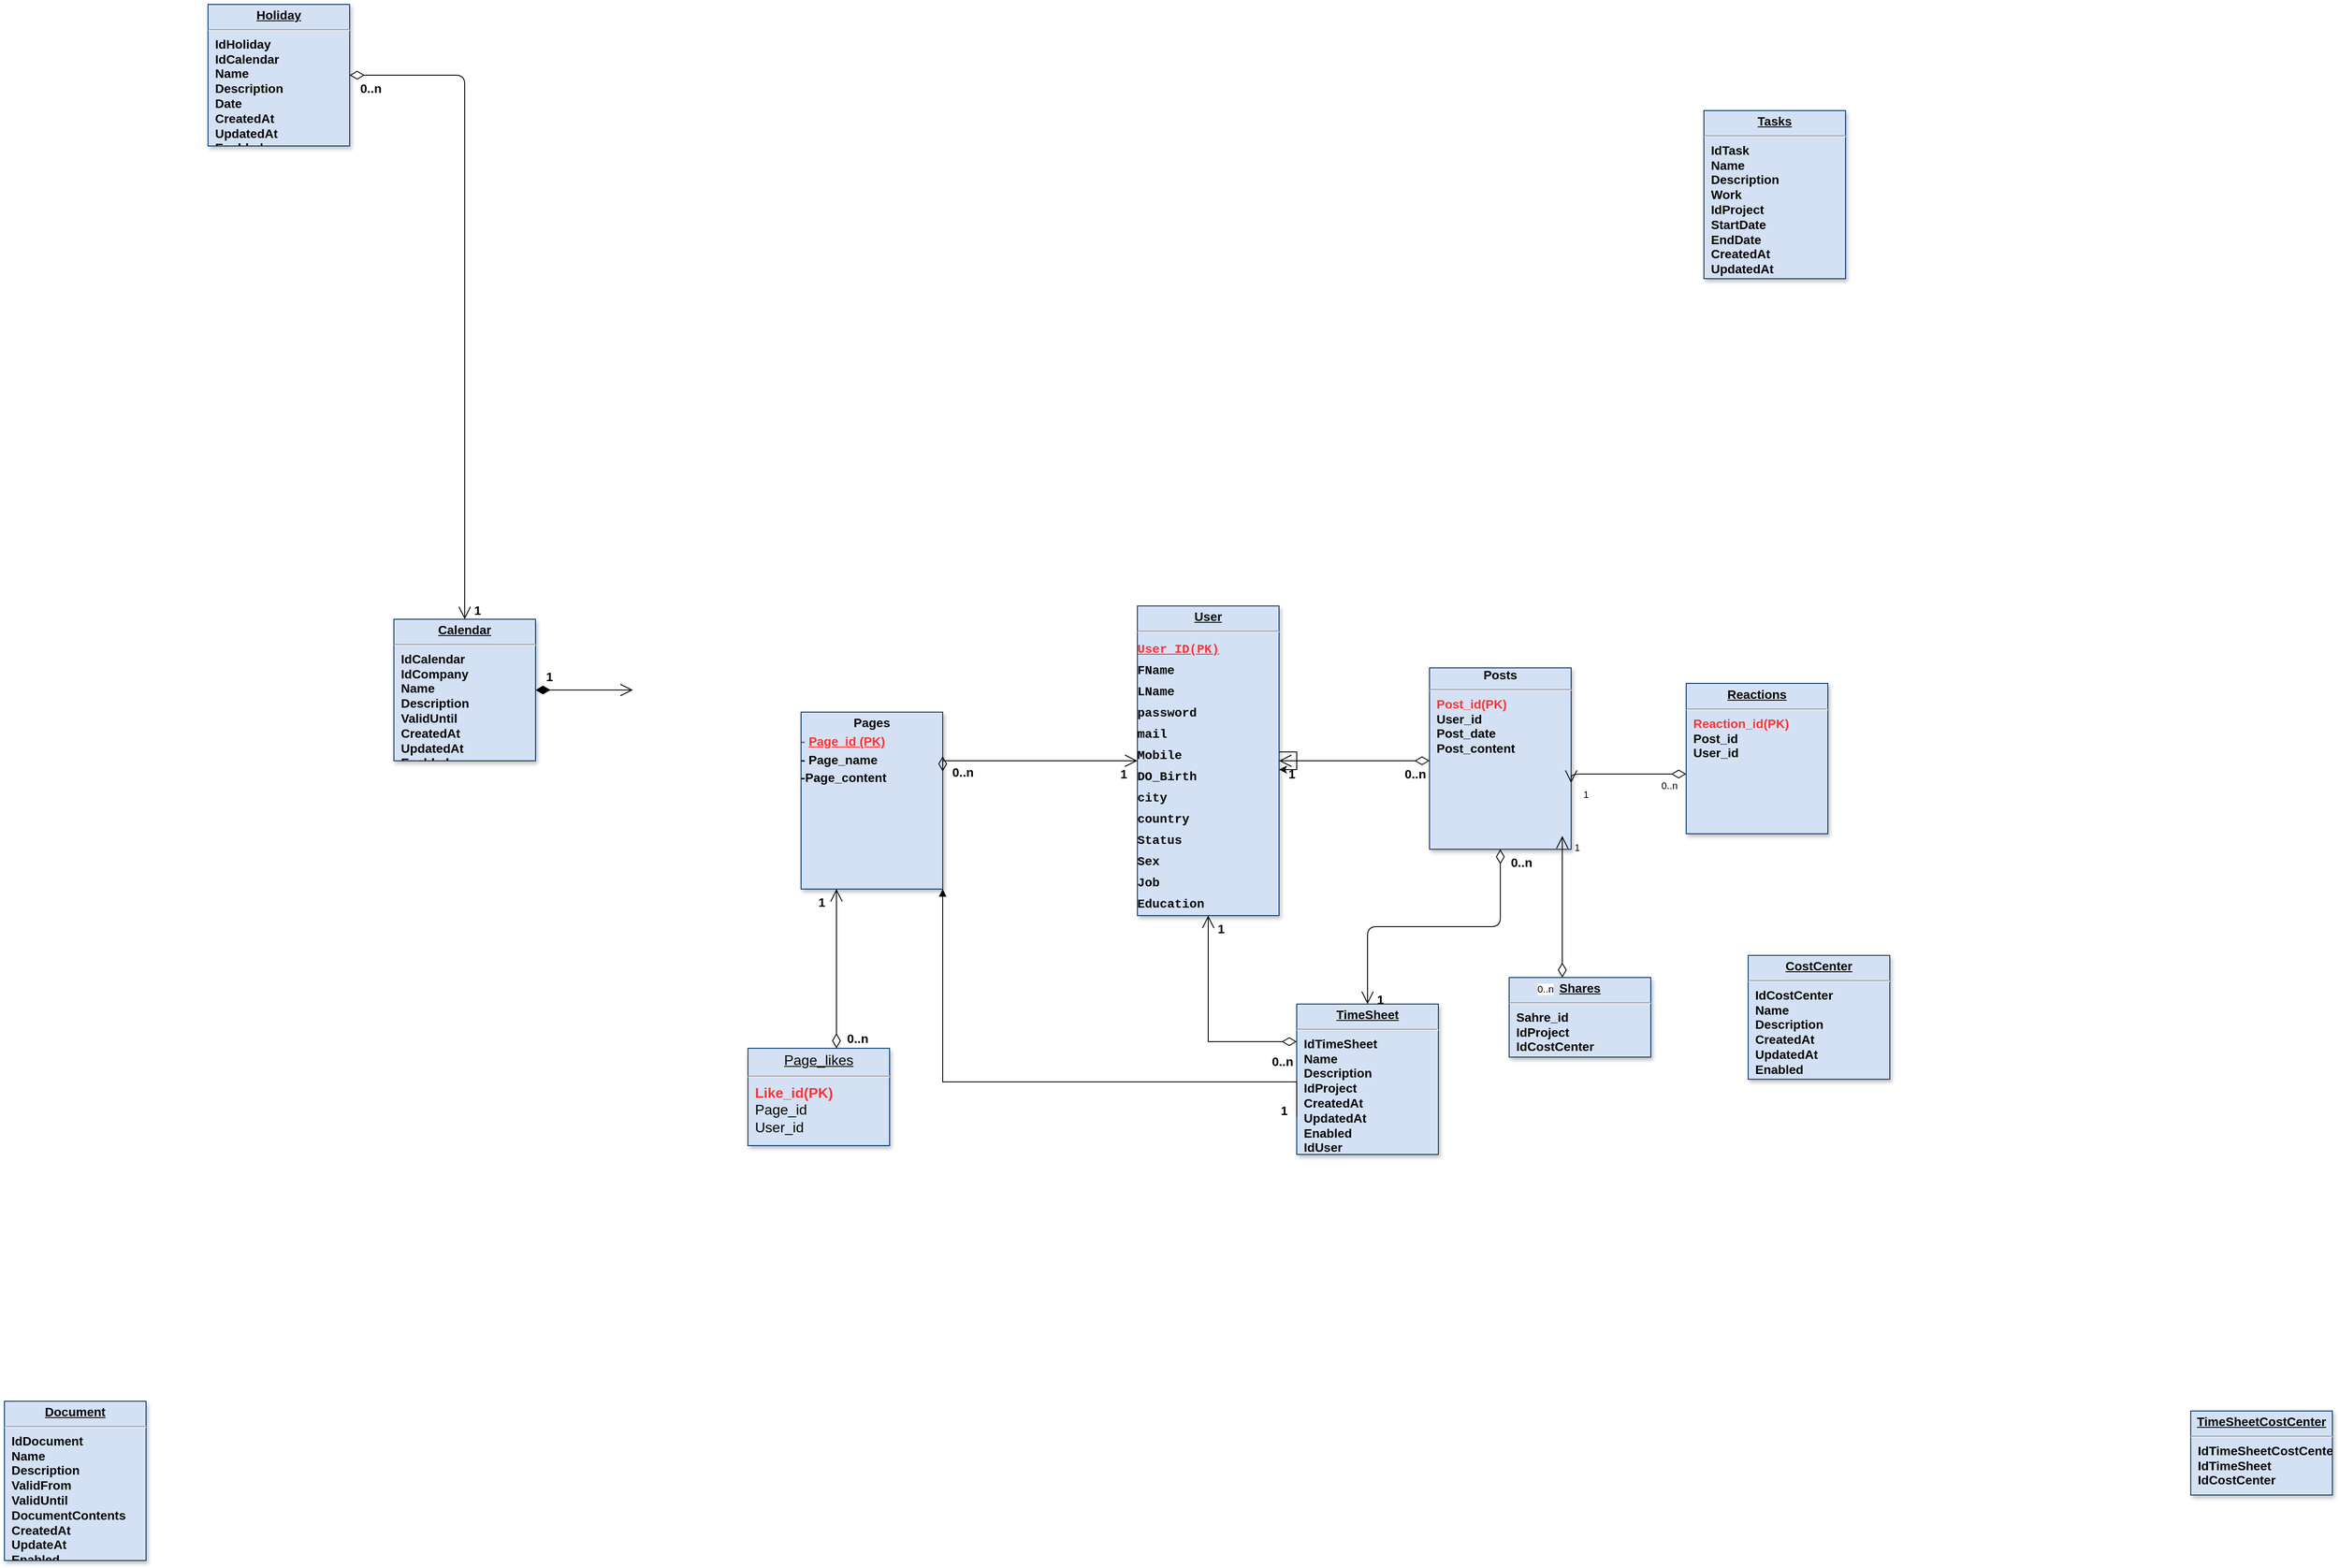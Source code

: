 <mxfile version="14.6.13" type="github">
  <diagram name="Page-1" id="efa7a0a1-bf9b-a30e-e6df-94a7791c09e9">
    <mxGraphModel dx="2250" dy="1883" grid="1" gridSize="10" guides="1" tooltips="1" connect="1" arrows="1" fold="1" page="1" pageScale="1" pageWidth="826" pageHeight="1169" background="#ffffff" math="0" shadow="0">
      <root>
        <mxCell id="0" />
        <mxCell id="1" parent="0" />
        <mxCell id="21" value="&lt;p style=&quot;margin: 4px 0px 0px; text-align: center; text-decoration: underline; font-size: 14px;&quot;&gt;&lt;strong style=&quot;font-size: 14px;&quot;&gt;Calendar&lt;/strong&gt;&lt;/p&gt;&lt;hr style=&quot;font-size: 14px;&quot;&gt;&lt;p style=&quot;margin: 0px 0px 0px 8px; font-size: 14px;&quot;&gt;IdCalendar&lt;/p&gt;&lt;p style=&quot;margin: 0px 0px 0px 8px; font-size: 14px;&quot;&gt;IdCompany&lt;/p&gt;&lt;p style=&quot;margin: 0px 0px 0px 8px; font-size: 14px;&quot;&gt;Name&lt;/p&gt;&lt;p style=&quot;margin: 0px 0px 0px 8px; font-size: 14px;&quot;&gt;Description&lt;/p&gt;&lt;p style=&quot;margin: 0px 0px 0px 8px; font-size: 14px;&quot;&gt;ValidUntil&lt;/p&gt;&lt;p style=&quot;margin: 0px 0px 0px 8px; font-size: 14px;&quot;&gt;CreatedAt&lt;/p&gt;&lt;p style=&quot;margin: 0px 0px 0px 8px; font-size: 14px;&quot;&gt;UpdatedAt&lt;/p&gt;&lt;p style=&quot;margin: 0px 0px 0px 8px; font-size: 14px;&quot;&gt;Enabled&lt;/p&gt;" style="verticalAlign=top;align=left;overflow=fill;fontSize=14;fontFamily=Helvetica;html=1;strokeColor=#003366;shadow=1;fillColor=#D4E1F5;fontStyle=1;labelBackgroundColor=none;" parent="1" vertex="1">
          <mxGeometry x="40.0" y="285.0" width="160" height="160" as="geometry" />
        </mxCell>
        <mxCell id="22" value="&lt;p style=&quot;margin: 4px 0px 0px ; text-align: center ; text-decoration: underline ; font-size: 14px&quot;&gt;&lt;font style=&quot;font-size: 14px&quot;&gt;&lt;span style=&quot;font-size: 14px&quot;&gt;User&lt;/span&gt;&lt;/font&gt;&lt;/p&gt;&lt;hr style=&quot;font-size: 14px&quot;&gt;&lt;div style=&quot;font-family: &amp;#34;consolas&amp;#34; , &amp;#34;courier new&amp;#34; , monospace ; line-height: 24px ; font-size: 14px&quot;&gt;&lt;font style=&quot;font-size: 14px&quot; color=&quot;#ff3333&quot;&gt;&lt;u style=&quot;font-size: 14px&quot;&gt;&lt;span style=&quot;font-size: 14px&quot;&gt;User_ID(PK)&lt;/span&gt;&lt;/u&gt;&lt;/font&gt;&lt;/div&gt;&lt;div style=&quot;font-family: &amp;#34;consolas&amp;#34; , &amp;#34;courier new&amp;#34; , monospace ; line-height: 24px ; font-size: 14px&quot;&gt;&lt;font style=&quot;font-size: 14px&quot;&gt;&lt;span style=&quot;font-size: 14px&quot;&gt;FName&lt;/span&gt;&lt;/font&gt;&lt;/div&gt;&lt;div style=&quot;font-family: &amp;#34;consolas&amp;#34; , &amp;#34;courier new&amp;#34; , monospace ; line-height: 24px ; font-size: 14px&quot;&gt;&lt;font style=&quot;font-size: 14px&quot;&gt;&lt;span style=&quot;font-size: 14px&quot;&gt;LName&lt;/span&gt;&lt;/font&gt;&lt;/div&gt;&lt;div style=&quot;font-family: &amp;#34;consolas&amp;#34; , &amp;#34;courier new&amp;#34; , monospace ; line-height: 24px ; font-size: 14px&quot;&gt;&lt;font style=&quot;font-size: 14px&quot;&gt;&lt;span style=&quot;font-size: 14px&quot;&gt;password&amp;nbsp;&lt;/span&gt;&lt;/font&gt;&lt;/div&gt;&lt;div style=&quot;font-family: &amp;#34;consolas&amp;#34; , &amp;#34;courier new&amp;#34; , monospace ; line-height: 24px ; font-size: 14px&quot;&gt;&lt;font style=&quot;font-size: 14px&quot;&gt;&lt;span style=&quot;font-size: 14px&quot;&gt;mail&lt;/span&gt;&lt;/font&gt;&lt;/div&gt;&lt;div style=&quot;font-family: &amp;#34;consolas&amp;#34; , &amp;#34;courier new&amp;#34; , monospace ; line-height: 24px ; font-size: 14px&quot;&gt;&lt;font style=&quot;font-size: 14px&quot;&gt;&lt;span style=&quot;font-size: 14px&quot;&gt;Mobile&lt;/span&gt;&lt;/font&gt;&lt;/div&gt;&lt;div style=&quot;font-family: &amp;#34;consolas&amp;#34; , &amp;#34;courier new&amp;#34; , monospace ; line-height: 24px ; font-size: 14px&quot;&gt;&lt;font style=&quot;font-size: 14px&quot;&gt;&lt;span style=&quot;font-size: 14px&quot;&gt;DO_Birth&amp;nbsp;&lt;/span&gt;&lt;/font&gt;&lt;/div&gt;&lt;div style=&quot;font-family: &amp;#34;consolas&amp;#34; , &amp;#34;courier new&amp;#34; , monospace ; line-height: 24px ; font-size: 14px&quot;&gt;&lt;font style=&quot;font-size: 14px&quot;&gt;&lt;span style=&quot;font-size: 14px&quot;&gt;city&amp;nbsp;&lt;/span&gt;&lt;/font&gt;&lt;/div&gt;&lt;div style=&quot;font-family: &amp;#34;consolas&amp;#34; , &amp;#34;courier new&amp;#34; , monospace ; line-height: 24px ; font-size: 14px&quot;&gt;&lt;font style=&quot;font-size: 14px&quot;&gt;&lt;span style=&quot;font-size: 14px&quot;&gt;country&lt;/span&gt;&lt;/font&gt;&lt;/div&gt;&lt;div style=&quot;font-family: &amp;#34;consolas&amp;#34; , &amp;#34;courier new&amp;#34; , monospace ; line-height: 24px ; font-size: 14px&quot;&gt;&lt;font style=&quot;font-size: 14px&quot;&gt;&lt;span style=&quot;font-size: 14px&quot;&gt;Status&lt;/span&gt;&lt;/font&gt;&lt;/div&gt;&lt;div style=&quot;font-family: &amp;#34;consolas&amp;#34; , &amp;#34;courier new&amp;#34; , monospace ; line-height: 24px ; font-size: 14px&quot;&gt;&lt;font style=&quot;font-size: 14px&quot;&gt;&lt;span style=&quot;font-size: 14px&quot;&gt;Sex&amp;nbsp;&lt;/span&gt;&lt;/font&gt;&lt;/div&gt;&lt;div style=&quot;font-family: &amp;#34;consolas&amp;#34; , &amp;#34;courier new&amp;#34; , monospace ; line-height: 24px ; font-size: 14px&quot;&gt;&lt;font style=&quot;font-size: 14px&quot;&gt;&lt;span style=&quot;font-size: 14px&quot;&gt;Job&lt;/span&gt;&lt;/font&gt;&lt;/div&gt;&lt;div style=&quot;font-family: &amp;#34;consolas&amp;#34; , &amp;#34;courier new&amp;#34; , monospace ; line-height: 24px ; font-size: 14px&quot;&gt;&lt;font style=&quot;font-size: 14px&quot;&gt;&lt;span style=&quot;font-size: 14px&quot;&gt;Education&lt;/span&gt;&lt;/font&gt;&lt;/div&gt;" style="verticalAlign=top;align=left;overflow=fill;fontSize=14;fontFamily=Helvetica;html=1;strokeColor=#003366;shadow=1;fillColor=#D4E1F5;fontStyle=1;labelBackgroundColor=none;" parent="1" vertex="1">
          <mxGeometry x="880" y="270" width="160" height="350" as="geometry" />
        </mxCell>
        <mxCell id="25" value="&lt;p style=&quot;margin: 4px 0px 0px; text-align: center; text-decoration: underline; font-size: 14px;&quot;&gt;&lt;strong style=&quot;font-size: 14px;&quot;&gt;Holiday&lt;/strong&gt;&lt;/p&gt;&lt;hr style=&quot;font-size: 14px;&quot;&gt;&lt;p style=&quot;margin: 0px 0px 0px 8px; font-size: 14px;&quot;&gt;IdHoliday&lt;/p&gt;&lt;p style=&quot;margin: 0px 0px 0px 8px; font-size: 14px;&quot;&gt;IdCalendar&lt;/p&gt;&lt;p style=&quot;margin: 0px 0px 0px 8px; font-size: 14px;&quot;&gt;Name&lt;/p&gt;&lt;p style=&quot;margin: 0px 0px 0px 8px; font-size: 14px;&quot;&gt;Description&lt;/p&gt;&lt;p style=&quot;margin: 0px 0px 0px 8px; font-size: 14px;&quot;&gt;Date&lt;/p&gt;&lt;p style=&quot;margin: 0px 0px 0px 8px; font-size: 14px;&quot;&gt;CreatedAt&lt;/p&gt;&lt;p style=&quot;margin: 0px 0px 0px 8px; font-size: 14px;&quot;&gt;UpdatedAt&lt;/p&gt;&lt;p style=&quot;margin: 0px 0px 0px 8px; font-size: 14px;&quot;&gt;Enabled&lt;/p&gt;" style="verticalAlign=top;align=left;overflow=fill;fontSize=14;fontFamily=Helvetica;html=1;strokeColor=#003366;shadow=1;fillColor=#D4E1F5;fontStyle=1;labelBackgroundColor=none;" parent="1" vertex="1">
          <mxGeometry x="-170.0" y="-410.0" width="160" height="160" as="geometry" />
        </mxCell>
        <mxCell id="26" value="&lt;p style=&quot;margin: 4px 0px 0px; text-align: center; text-decoration: underline; font-size: 14px;&quot;&gt;&lt;strong style=&quot;font-size: 14px;&quot;&gt;TimeSheet&lt;/strong&gt;&lt;/p&gt;&lt;hr style=&quot;font-size: 14px;&quot;&gt;&lt;p style=&quot;margin: 0px 0px 0px 8px; font-size: 14px;&quot;&gt;IdTimeSheet&lt;/p&gt;&lt;p style=&quot;margin: 0px 0px 0px 8px; font-size: 14px;&quot;&gt;Name&lt;/p&gt;&lt;p style=&quot;margin: 0px 0px 0px 8px; font-size: 14px;&quot;&gt;Description&lt;/p&gt;&lt;p style=&quot;margin: 0px 0px 0px 8px; font-size: 14px;&quot;&gt;IdProject&lt;/p&gt;&lt;p style=&quot;margin: 0px 0px 0px 8px; font-size: 14px;&quot;&gt;CreatedAt&lt;/p&gt;&lt;p style=&quot;margin: 0px 0px 0px 8px; font-size: 14px;&quot;&gt;UpdatedAt&lt;/p&gt;&lt;p style=&quot;margin: 0px 0px 0px 8px; font-size: 14px;&quot;&gt;Enabled&lt;/p&gt;&lt;p style=&quot;margin: 0px 0px 0px 8px; font-size: 14px;&quot;&gt;IdUser&lt;/p&gt;" style="verticalAlign=top;align=left;overflow=fill;fontSize=14;fontFamily=Helvetica;html=1;strokeColor=#003366;shadow=1;fillColor=#D4E1F5;fontStyle=1;labelBackgroundColor=none;" parent="1" vertex="1">
          <mxGeometry x="1060" y="720" width="160" height="170" as="geometry" />
        </mxCell>
        <mxCell id="27" value="&lt;blockquote style=&quot;margin: 0px 0px 0px 40px ; border: none ; padding: 0px ; font-size: 14px&quot;&gt;&lt;/blockquote&gt;&lt;strong style=&quot;font-size: 14px&quot;&gt;&lt;div style=&quot;text-align: center&quot;&gt;&lt;strong&gt;Posts&lt;/strong&gt;&lt;/div&gt;&lt;/strong&gt;&lt;hr style=&quot;font-size: 14px&quot;&gt;&lt;p style=&quot;margin: 0px 0px 0px 8px ; font-size: 14px&quot;&gt;&lt;font style=&quot;font-size: 14px&quot; color=&quot;#ff3333&quot;&gt;Post_id(PK)&lt;/font&gt;&lt;/p&gt;&lt;p style=&quot;margin: 0px 0px 0px 8px ; font-size: 14px&quot;&gt;&lt;font style=&quot;font-size: 14px&quot;&gt;User_id&amp;nbsp;&lt;/font&gt;&lt;/p&gt;&lt;p style=&quot;margin: 0px 0px 0px 8px ; font-size: 14px&quot;&gt;&lt;font style=&quot;font-size: 14px&quot;&gt;Post_date&amp;nbsp;&lt;/font&gt;&lt;/p&gt;&lt;p style=&quot;margin: 0px 0px 0px 8px ; font-size: 14px&quot;&gt;&lt;font style=&quot;font-size: 14px&quot;&gt;Post_content&amp;nbsp;&lt;/font&gt;&lt;/p&gt;&lt;blockquote style=&quot;margin: 0px 0px 0px 40px ; border: none ; padding: 0px ; font-size: 14px&quot;&gt;&lt;/blockquote&gt;&lt;span style=&quot;font-size: 14px&quot;&gt;&lt;font style=&quot;font-size: 14px&quot;&gt;&amp;nbsp; &amp;nbsp;&lt;/font&gt;&lt;br style=&quot;font-size: 14px&quot;&gt;&lt;/span&gt;" style="verticalAlign=top;align=left;overflow=fill;fontSize=14;fontFamily=Helvetica;html=1;strokeColor=#003366;shadow=1;fillColor=#D4E1F5;fontStyle=1;labelBackgroundColor=none;" parent="1" vertex="1">
          <mxGeometry x="1210" y="340" width="160" height="205" as="geometry" />
        </mxCell>
        <mxCell id="28" value="&lt;p style=&quot;margin: 4px 0px 0px; text-align: center; text-decoration: underline; font-size: 14px;&quot;&gt;&lt;strong style=&quot;font-size: 14px;&quot;&gt;Document&lt;/strong&gt;&lt;/p&gt;&lt;hr style=&quot;font-size: 14px;&quot;&gt;&lt;p style=&quot;margin: 0px 0px 0px 8px; font-size: 14px;&quot;&gt;IdDocument&lt;/p&gt;&lt;p style=&quot;margin: 0px 0px 0px 8px; font-size: 14px;&quot;&gt;Name&lt;/p&gt;&lt;p style=&quot;margin: 0px 0px 0px 8px; font-size: 14px;&quot;&gt;Description&lt;/p&gt;&lt;p style=&quot;margin: 0px 0px 0px 8px; font-size: 14px;&quot;&gt;ValidFrom&lt;/p&gt;&lt;p style=&quot;margin: 0px 0px 0px 8px; font-size: 14px;&quot;&gt;ValidUntil&lt;/p&gt;&lt;p style=&quot;margin: 0px 0px 0px 8px; font-size: 14px;&quot;&gt;DocumentContents&lt;/p&gt;&lt;p style=&quot;margin: 0px 0px 0px 8px; font-size: 14px;&quot;&gt;CreatedAt&lt;/p&gt;&lt;p style=&quot;margin: 0px 0px 0px 8px; font-size: 14px;&quot;&gt;UpdateAt&lt;/p&gt;&lt;p style=&quot;margin: 0px 0px 0px 8px; font-size: 14px;&quot;&gt;Enabled&lt;/p&gt;" style="verticalAlign=top;align=left;overflow=fill;fontSize=14;fontFamily=Helvetica;html=1;strokeColor=#003366;shadow=1;fillColor=#D4E1F5;fontStyle=1;labelBackgroundColor=none;" parent="1" vertex="1">
          <mxGeometry x="-400.0" y="1169.0" width="160" height="180" as="geometry" />
        </mxCell>
        <mxCell id="29" value="&lt;p style=&quot;margin: 4px 0px 0px ; text-align: center ; font-size: 14px&quot;&gt;&lt;font style=&quot;font-size: 14px&quot;&gt;&lt;span style=&quot;font-size: 14px&quot;&gt;Pages&lt;/span&gt;&lt;/font&gt;&lt;/p&gt;&lt;p style=&quot;margin: 4px 0px 0px ; font-size: 14px&quot;&gt;&lt;font style=&quot;font-size: 14px&quot; color=&quot;#ff3333&quot;&gt;&lt;span style=&quot;font-size: 14px&quot;&gt;- &lt;u style=&quot;font-size: 14px&quot;&gt;Page_id (PK)&lt;/u&gt;&lt;/span&gt;&lt;/font&gt;&lt;/p&gt;&lt;p style=&quot;margin: 4px 0px 0px ; font-size: 14px&quot;&gt;&lt;font style=&quot;font-size: 14px&quot;&gt;&lt;span style=&quot;font-size: 14px&quot;&gt;- Page_name&amp;nbsp;&lt;/span&gt;&lt;/font&gt;&lt;/p&gt;&lt;p style=&quot;margin: 4px 0px 0px ; font-size: 14px&quot;&gt;&lt;font style=&quot;font-size: 14px&quot;&gt;&lt;font style=&quot;font-size: 14px&quot;&gt;&lt;span style=&quot;font-size: 14px&quot;&gt;-Page_conten&lt;/span&gt;&lt;/font&gt;&lt;span style=&quot;font-size: 14px&quot;&gt;t&amp;nbsp;&lt;/span&gt;&lt;/font&gt;&lt;/p&gt;" style="verticalAlign=top;align=left;overflow=fill;fontSize=14;fontFamily=Helvetica;html=1;strokeColor=#003366;shadow=1;fillColor=#D4E1F5;fontStyle=1;labelBackgroundColor=none;" parent="1" vertex="1">
          <mxGeometry x="500.0" y="390.0" width="160" height="200" as="geometry" />
        </mxCell>
        <mxCell id="30" value="&lt;p style=&quot;margin: 4px 0px 0px ; text-align: center ; text-decoration: underline ; font-size: 14px&quot;&gt;Reactions&lt;/p&gt;&lt;hr style=&quot;font-size: 14px&quot;&gt;&lt;p style=&quot;margin: 0px 0px 0px 8px ; font-size: 14px&quot;&gt;&lt;font color=&quot;#ff3333&quot;&gt;Reaction_id(PK)&amp;nbsp;&lt;/font&gt;&lt;/p&gt;&lt;p style=&quot;margin: 0px 0px 0px 8px ; font-size: 14px&quot;&gt;Post_id&lt;/p&gt;&lt;p style=&quot;margin: 0px 0px 0px 8px ; font-size: 14px&quot;&gt;User_id&lt;/p&gt;" style="verticalAlign=top;align=left;overflow=fill;fontSize=14;fontFamily=Helvetica;html=1;strokeColor=#003366;shadow=1;fillColor=#D4E1F5;fontStyle=1;labelBackgroundColor=none;" parent="1" vertex="1">
          <mxGeometry x="1500" y="357.5" width="160" height="170" as="geometry" />
        </mxCell>
        <mxCell id="31" value="&lt;p style=&quot;margin: 4px 0px 0px; text-align: center; text-decoration: underline; font-size: 14px;&quot;&gt;&lt;strong style=&quot;font-size: 14px;&quot;&gt;TimeSheetCostCenter&lt;/strong&gt;&lt;/p&gt;&lt;hr style=&quot;font-size: 14px;&quot;&gt;&lt;p style=&quot;margin: 0px 0px 0px 8px; font-size: 14px;&quot;&gt;IdTimeSheetCostCenter&lt;/p&gt;&lt;p style=&quot;margin: 0px 0px 0px 8px; font-size: 14px;&quot;&gt;IdTimeSheet&lt;/p&gt;&lt;p style=&quot;margin: 0px 0px 0px 8px; font-size: 14px;&quot;&gt;IdCostCenter&lt;/p&gt;" style="verticalAlign=top;align=left;overflow=fill;fontSize=14;fontFamily=Helvetica;html=1;strokeColor=#003366;shadow=1;fillColor=#D4E1F5;fontStyle=1;labelBackgroundColor=none;" parent="1" vertex="1">
          <mxGeometry x="2070" y="1180.0" width="160" height="95" as="geometry" />
        </mxCell>
        <mxCell id="32" value="&lt;p style=&quot;margin: 4px 0px 0px; text-align: center; text-decoration: underline; font-size: 14px;&quot;&gt;&lt;strong style=&quot;font-size: 14px;&quot;&gt;CostCenter&lt;/strong&gt;&lt;/p&gt;&lt;hr style=&quot;font-size: 14px;&quot;&gt;&lt;p style=&quot;margin: 0px 0px 0px 8px; font-size: 14px;&quot;&gt;IdCostCenter&lt;/p&gt;&lt;p style=&quot;margin: 0px 0px 0px 8px; font-size: 14px;&quot;&gt;Name&lt;/p&gt;&lt;p style=&quot;margin: 0px 0px 0px 8px; font-size: 14px;&quot;&gt;Description&lt;/p&gt;&lt;p style=&quot;margin: 0px 0px 0px 8px; font-size: 14px;&quot;&gt;CreatedAt&lt;/p&gt;&lt;p style=&quot;margin: 0px 0px 0px 8px; font-size: 14px;&quot;&gt;UpdatedAt&lt;/p&gt;&lt;p style=&quot;margin: 0px 0px 0px 8px; font-size: 14px;&quot;&gt;Enabled&lt;/p&gt;" style="verticalAlign=top;align=left;overflow=fill;fontSize=14;fontFamily=Helvetica;html=1;strokeColor=#003366;shadow=1;fillColor=#D4E1F5;fontStyle=1;labelBackgroundColor=none;" parent="1" vertex="1">
          <mxGeometry x="1570" y="665.0" width="160" height="140" as="geometry" />
        </mxCell>
        <mxCell id="33" value="&lt;p style=&quot;margin: 4px 0px 0px ; text-align: center ; text-decoration: underline ; font-size: 14px&quot;&gt;Shares&lt;/p&gt;&lt;hr style=&quot;font-size: 14px&quot;&gt;&lt;p style=&quot;margin: 0px 0px 0px 8px ; font-size: 14px&quot;&gt;Sahre_id&lt;/p&gt;&lt;p style=&quot;margin: 0px 0px 0px 8px ; font-size: 14px&quot;&gt;IdProject&lt;/p&gt;&lt;p style=&quot;margin: 0px 0px 0px 8px ; font-size: 14px&quot;&gt;IdCostCenter&lt;/p&gt;" style="verticalAlign=top;align=left;overflow=fill;fontSize=14;fontFamily=Helvetica;html=1;strokeColor=#003366;shadow=1;fillColor=#D4E1F5;fontStyle=1;labelBackgroundColor=none;" parent="1" vertex="1">
          <mxGeometry x="1300" y="690.0" width="160" height="90" as="geometry" />
        </mxCell>
        <mxCell id="34" value="&lt;p style=&quot;margin: 4px 0px 0px ; text-align: center ; text-decoration: underline ; font-size: 16px&quot;&gt;&lt;font style=&quot;font-size: 16px ; font-weight: normal&quot;&gt;Page_likes&lt;/font&gt;&lt;/p&gt;&lt;hr style=&quot;font-size: 16px&quot;&gt;&lt;p style=&quot;margin: 0px 0px 0px 8px ; font-size: 16px&quot;&gt;&lt;font style=&quot;font-size: 16px&quot; color=&quot;#ff3333&quot;&gt;Like_id(PK)&lt;/font&gt;&lt;/p&gt;&lt;p style=&quot;margin: 0px 0px 0px 8px ; font-size: 16px&quot;&gt;&lt;font style=&quot;font-size: 16px ; font-weight: normal&quot;&gt;Page_id&lt;/font&gt;&lt;/p&gt;&lt;p style=&quot;margin: 0px 0px 0px 8px ; font-size: 16px&quot;&gt;&lt;font style=&quot;font-size: 16px ; font-weight: normal&quot;&gt;User_id&lt;/font&gt;&lt;/p&gt;" style="verticalAlign=top;align=left;overflow=fill;fontSize=14;fontFamily=Helvetica;html=1;strokeColor=#003366;shadow=1;fillColor=#D4E1F5;fontStyle=1;labelBackgroundColor=none;" parent="1" vertex="1">
          <mxGeometry x="440" y="770" width="160" height="110" as="geometry" />
        </mxCell>
        <mxCell id="35" value="&lt;p style=&quot;margin: 4px 0px 0px; text-align: center; text-decoration: underline; font-size: 14px;&quot;&gt;&lt;strong style=&quot;font-size: 14px;&quot;&gt;Tasks&lt;/strong&gt;&lt;/p&gt;&lt;hr style=&quot;font-size: 14px;&quot;&gt;&lt;p style=&quot;margin: 0px 0px 0px 8px; font-size: 14px;&quot;&gt;IdTask&lt;/p&gt;&lt;p style=&quot;margin: 0px 0px 0px 8px; font-size: 14px;&quot;&gt;Name&lt;/p&gt;&lt;p style=&quot;margin: 0px 0px 0px 8px; font-size: 14px;&quot;&gt;Description&lt;/p&gt;&lt;p style=&quot;margin: 0px 0px 0px 8px; font-size: 14px;&quot;&gt;Work&lt;/p&gt;&lt;p style=&quot;margin: 0px 0px 0px 8px; font-size: 14px;&quot;&gt;IdProject&lt;/p&gt;&lt;p style=&quot;margin: 0px 0px 0px 8px; font-size: 14px;&quot;&gt;StartDate&lt;/p&gt;&lt;p style=&quot;margin: 0px 0px 0px 8px; font-size: 14px;&quot;&gt;EndDate&lt;/p&gt;&lt;p style=&quot;margin: 0px 0px 0px 8px; font-size: 14px;&quot;&gt;CreatedAt&lt;/p&gt;&lt;p style=&quot;margin: 0px 0px 0px 8px; font-size: 14px;&quot;&gt;UpdatedAt&lt;/p&gt;&lt;p style=&quot;margin: 0px 0px 0px 8px; font-size: 14px;&quot;&gt;Enabled&lt;/p&gt;" style="verticalAlign=top;align=left;overflow=fill;fontSize=14;fontFamily=Helvetica;html=1;strokeColor=#003366;shadow=1;fillColor=#D4E1F5;fontStyle=1;labelBackgroundColor=none;" parent="1" vertex="1">
          <mxGeometry x="1520" y="-290.0" width="160" height="190" as="geometry" />
        </mxCell>
        <mxCell id="48" value="" style="endArrow=open;endSize=12;startArrow=diamondThin;startSize=14;startFill=0;edgeStyle=orthogonalEdgeStyle;exitX=1;exitY=0.25;rounded=0;fontSize=14;fontStyle=1;labelBackgroundColor=none;" parent="1" source="29" target="22" edge="1">
          <mxGeometry x="769.36" y="450" as="geometry">
            <mxPoint x="769.36" y="450" as="sourcePoint" />
            <mxPoint x="929.36" y="450" as="targetPoint" />
            <Array as="points">
              <mxPoint x="660" y="445" />
            </Array>
          </mxGeometry>
        </mxCell>
        <mxCell id="49" value="0..n" style="resizable=0;align=left;verticalAlign=top;labelBackgroundColor=none;fontSize=14;strokeColor=#003366;shadow=1;fillColor=#D4E1F5;fontStyle=1" parent="48" connectable="0" vertex="1">
          <mxGeometry x="-1" relative="1" as="geometry">
            <mxPoint x="8.92" y="3.04" as="offset" />
          </mxGeometry>
        </mxCell>
        <mxCell id="50" value="1" style="resizable=0;align=right;verticalAlign=top;labelBackgroundColor=none;fontSize=14;strokeColor=#003366;shadow=1;fillColor=#D4E1F5;fontStyle=1" parent="48" connectable="0" vertex="1">
          <mxGeometry x="1" relative="1" as="geometry">
            <mxPoint x="-10" as="offset" />
          </mxGeometry>
        </mxCell>
        <mxCell id="54" value="" style="endArrow=open;endSize=12;startArrow=diamondThin;startSize=14;startFill=0;edgeStyle=orthogonalEdgeStyle;exitX=0;exitY=0.25;rounded=0;fontSize=14;fontStyle=1;labelBackgroundColor=none;" parent="1" source="26" target="22" edge="1">
          <mxGeometry x="1209.36" y="170" as="geometry">
            <mxPoint x="1209.36" y="170" as="sourcePoint" />
            <mxPoint x="1369.36" y="170" as="targetPoint" />
          </mxGeometry>
        </mxCell>
        <mxCell id="55" value="0..n" style="resizable=0;align=left;verticalAlign=top;labelBackgroundColor=none;fontSize=14;strokeColor=#003366;shadow=1;fillColor=#D4E1F5;fontStyle=1" parent="54" connectable="0" vertex="1">
          <mxGeometry x="-1" relative="1" as="geometry">
            <mxPoint x="-30" y="7.5" as="offset" />
          </mxGeometry>
        </mxCell>
        <mxCell id="56" value="1" style="resizable=0;align=right;verticalAlign=top;labelBackgroundColor=none;fontSize=14;strokeColor=#003366;shadow=1;fillColor=#D4E1F5;fontStyle=1" parent="54" connectable="0" vertex="1">
          <mxGeometry x="1" relative="1" as="geometry">
            <mxPoint x="20" as="offset" />
          </mxGeometry>
        </mxCell>
        <mxCell id="57" value="" style="endArrow=open;endSize=12;startArrow=diamondThin;startSize=14;startFill=0;edgeStyle=orthogonalEdgeStyle;fontSize=14;fontStyle=1;labelBackgroundColor=none;" parent="1" source="27" target="26" edge="1">
          <mxGeometry x="1269.36" y="180" as="geometry">
            <mxPoint x="1269.36" y="180" as="sourcePoint" />
            <mxPoint x="1429.36" y="180" as="targetPoint" />
          </mxGeometry>
        </mxCell>
        <mxCell id="58" value="0..n" style="resizable=0;align=left;verticalAlign=top;labelBackgroundColor=none;fontSize=14;strokeColor=#003366;shadow=1;fillColor=#D4E1F5;fontStyle=1" parent="57" connectable="0" vertex="1">
          <mxGeometry x="-1" relative="1" as="geometry">
            <mxPoint x="10" as="offset" />
          </mxGeometry>
        </mxCell>
        <mxCell id="59" value="1" style="resizable=0;align=right;verticalAlign=top;labelBackgroundColor=none;fontSize=14;strokeColor=#003366;shadow=1;fillColor=#D4E1F5;fontStyle=1" parent="57" connectable="0" vertex="1">
          <mxGeometry x="1" relative="1" as="geometry">
            <mxPoint x="20" y="-20" as="offset" />
          </mxGeometry>
        </mxCell>
        <mxCell id="72" value="" style="endArrow=open;endSize=12;startArrow=diamondThin;startSize=14;startFill=0;edgeStyle=orthogonalEdgeStyle;entryX=0.25;entryY=1;rounded=0;fontSize=14;fontStyle=1;labelBackgroundColor=none;" parent="1" source="34" target="29" edge="1">
          <mxGeometry x="419.36" y="820" as="geometry">
            <mxPoint x="419.36" y="820" as="sourcePoint" />
            <mxPoint x="579.36" y="820" as="targetPoint" />
            <Array as="points">
              <mxPoint x="540" y="690" />
              <mxPoint x="540" y="690" />
            </Array>
          </mxGeometry>
        </mxCell>
        <mxCell id="73" value="0..n" style="resizable=0;align=left;verticalAlign=top;labelBackgroundColor=none;fontSize=14;strokeColor=#003366;shadow=1;fillColor=#D4E1F5;fontStyle=1" parent="72" connectable="0" vertex="1">
          <mxGeometry x="-1" relative="1" as="geometry">
            <mxPoint x="10" y="-26.16" as="offset" />
          </mxGeometry>
        </mxCell>
        <mxCell id="74" value="1" style="resizable=0;align=right;verticalAlign=top;labelBackgroundColor=none;fontSize=14;strokeColor=#003366;shadow=1;fillColor=#D4E1F5;fontStyle=1" parent="72" connectable="0" vertex="1">
          <mxGeometry x="1" relative="1" as="geometry">
            <mxPoint x="-11.08" as="offset" />
          </mxGeometry>
        </mxCell>
        <mxCell id="84" value="" style="endArrow=open;endSize=12;startArrow=diamondThin;startSize=14;startFill=0;edgeStyle=orthogonalEdgeStyle;fontSize=14;fontStyle=1;labelBackgroundColor=none;" parent="1" source="27" target="22" edge="1">
          <mxGeometry x="1389.36" y="130" as="geometry">
            <mxPoint x="1389.36" y="130" as="sourcePoint" />
            <mxPoint x="1549.36" y="130" as="targetPoint" />
            <Array as="points">
              <mxPoint x="1160" y="445" />
              <mxPoint x="1160" y="445" />
            </Array>
          </mxGeometry>
        </mxCell>
        <mxCell id="85" value="0..n" style="resizable=0;align=left;verticalAlign=top;labelBackgroundColor=none;fontSize=14;strokeColor=#003366;shadow=1;fillColor=#D4E1F5;fontStyle=1" parent="84" connectable="0" vertex="1">
          <mxGeometry x="-1" relative="1" as="geometry">
            <mxPoint x="-30" as="offset" />
          </mxGeometry>
        </mxCell>
        <mxCell id="86" value="1" style="resizable=0;align=right;verticalAlign=top;labelBackgroundColor=none;fontSize=14;strokeColor=#003366;shadow=1;fillColor=#D4E1F5;fontStyle=1" parent="84" connectable="0" vertex="1">
          <mxGeometry x="1" relative="1" as="geometry">
            <mxPoint x="20" y="2.728e-13" as="offset" />
          </mxGeometry>
        </mxCell>
        <mxCell id="90" value="" style="endArrow=open;endSize=12;startArrow=diamondThin;startSize=14;startFill=0;edgeStyle=orthogonalEdgeStyle;fontSize=14;fontStyle=1;labelBackgroundColor=none;" parent="1" source="25" target="21" edge="1">
          <mxGeometry x="620" y="340" as="geometry">
            <mxPoint x="620" y="340" as="sourcePoint" />
            <mxPoint x="780" y="340" as="targetPoint" />
          </mxGeometry>
        </mxCell>
        <mxCell id="91" value="0..n" style="resizable=0;align=left;verticalAlign=top;labelBackgroundColor=none;fontSize=14;strokeColor=#003366;shadow=1;fillColor=#D4E1F5;fontStyle=1" parent="90" connectable="0" vertex="1">
          <mxGeometry x="-1" relative="1" as="geometry">
            <mxPoint x="10" as="offset" />
          </mxGeometry>
        </mxCell>
        <mxCell id="92" value="1" style="resizable=0;align=right;verticalAlign=top;labelBackgroundColor=none;fontSize=14;strokeColor=#003366;shadow=1;fillColor=#D4E1F5;fontStyle=1" parent="90" connectable="0" vertex="1">
          <mxGeometry x="1" relative="1" as="geometry">
            <mxPoint x="20" y="-25.0" as="offset" />
          </mxGeometry>
        </mxCell>
        <mxCell id="103" value="1" style="endArrow=open;endSize=12;startArrow=diamondThin;startSize=14;startFill=1;edgeStyle=orthogonalEdgeStyle;align=left;verticalAlign=bottom;fontSize=14;fontStyle=1;labelBackgroundColor=none;" parent="1" source="21" edge="1">
          <mxGeometry x="-0.818" y="5.0" relative="1" as="geometry">
            <mxPoint x="80" y="510" as="sourcePoint" />
            <mxPoint x="310" y="365" as="targetPoint" />
            <mxPoint as="offset" />
          </mxGeometry>
        </mxCell>
        <mxCell id="113" value="" style="endArrow=block;endFill=1;edgeStyle=orthogonalEdgeStyle;align=left;verticalAlign=top;exitX=0;exitY=0.75;rounded=0;fontSize=14;fontStyle=1;labelBackgroundColor=none;" parent="1" source="26" edge="1">
          <mxGeometry x="-1" relative="1" as="geometry">
            <mxPoint x="910" y="840" as="sourcePoint" />
            <mxPoint x="660" y="590" as="targetPoint" />
            <Array as="points">
              <mxPoint x="660" y="808" />
            </Array>
          </mxGeometry>
        </mxCell>
        <mxCell id="114" value="1" style="resizable=0;align=left;verticalAlign=bottom;labelBackgroundColor=none;fontSize=14;fontStyle=1" parent="113" connectable="0" vertex="1">
          <mxGeometry x="-1" relative="1" as="geometry">
            <mxPoint x="-20.0" y="2.5" as="offset" />
          </mxGeometry>
        </mxCell>
        <mxCell id="GmQorms077pE3O6Xw-ek-114" style="edgeStyle=orthogonalEdgeStyle;rounded=0;orthogonalLoop=1;jettySize=auto;html=1;fontSize=14;fontStyle=1;labelBackgroundColor=none;" edge="1" parent="1" source="22" target="22">
          <mxGeometry relative="1" as="geometry" />
        </mxCell>
        <mxCell id="GmQorms077pE3O6Xw-ek-115" value="" style="endArrow=open;html=1;endSize=12;startArrow=diamondThin;startSize=14;startFill=0;edgeStyle=orthogonalEdgeStyle;labelBackgroundColor=none;fontSize=14;fontColor=#000000;entryX=1;entryY=0.634;entryDx=0;entryDy=0;entryPerimeter=0;" edge="1" parent="1" source="30" target="27">
          <mxGeometry relative="1" as="geometry">
            <mxPoint x="1500" y="471" as="sourcePoint" />
            <mxPoint x="1380" y="471" as="targetPoint" />
            <Array as="points">
              <mxPoint x="1370" y="460" />
            </Array>
          </mxGeometry>
        </mxCell>
        <mxCell id="GmQorms077pE3O6Xw-ek-116" value="0..n" style="edgeLabel;resizable=0;html=1;align=left;verticalAlign=top;" connectable="0" vertex="1" parent="GmQorms077pE3O6Xw-ek-115">
          <mxGeometry x="-1" relative="1" as="geometry">
            <mxPoint x="-30" as="offset" />
          </mxGeometry>
        </mxCell>
        <mxCell id="GmQorms077pE3O6Xw-ek-117" value="1" style="edgeLabel;resizable=0;html=1;align=right;verticalAlign=top;" connectable="0" vertex="1" parent="GmQorms077pE3O6Xw-ek-115">
          <mxGeometry x="1" relative="1" as="geometry">
            <mxPoint x="20" as="offset" />
          </mxGeometry>
        </mxCell>
        <mxCell id="GmQorms077pE3O6Xw-ek-121" value="" style="endArrow=open;html=1;endSize=12;startArrow=diamondThin;startSize=14;startFill=0;edgeStyle=orthogonalEdgeStyle;labelBackgroundColor=none;fontSize=14;fontColor=#000000;" edge="1" parent="1" source="33">
          <mxGeometry relative="1" as="geometry">
            <mxPoint x="1470" y="630.089" as="sourcePoint" />
            <mxPoint x="1360" y="530" as="targetPoint" />
            <Array as="points">
              <mxPoint x="1360" y="545" />
            </Array>
          </mxGeometry>
        </mxCell>
        <mxCell id="GmQorms077pE3O6Xw-ek-122" value="0..n" style="edgeLabel;resizable=0;html=1;align=left;verticalAlign=top;" connectable="0" vertex="1" parent="GmQorms077pE3O6Xw-ek-121">
          <mxGeometry x="-1" relative="1" as="geometry">
            <mxPoint x="-30" as="offset" />
          </mxGeometry>
        </mxCell>
        <mxCell id="GmQorms077pE3O6Xw-ek-123" value="1" style="edgeLabel;resizable=0;html=1;align=right;verticalAlign=top;" connectable="0" vertex="1" parent="GmQorms077pE3O6Xw-ek-121">
          <mxGeometry x="1" relative="1" as="geometry">
            <mxPoint x="20" as="offset" />
          </mxGeometry>
        </mxCell>
      </root>
    </mxGraphModel>
  </diagram>
</mxfile>
